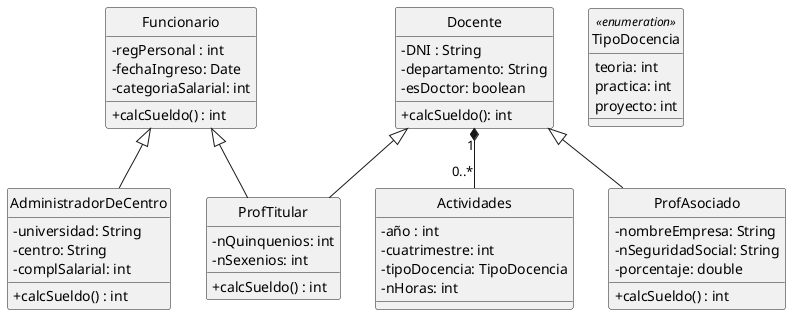 @startuml Diagrama
skinparam classAttributeIconSize 0
hide circle

class Funcionario {
  -regPersonal : int
  -fechaIngreso: Date
  -categoriaSalarial: int
  +calcSueldo() : int
}

class Docente{
  -DNI : String
  -departamento: String
  -esDoctor: boolean
  +calcSueldo(): int
}

class Actividades{
  -año : int
  -cuatrimestre: int
  -tipoDocencia: TipoDocencia
  -nHoras: int
}

class AdministradorDeCentro{
  -universidad: String
  -centro: String
  -complSalarial: int
  +calcSueldo() : int
}
class ProfTitular{
  -nQuinquenios: int
  -nSexenios: int
  +calcSueldo() : int
}

class ProfAsociado{
  -nombreEmpresa: String
  -nSeguridadSocial: String
  -porcentaje: double
  +calcSueldo() : int
}

class TipoDocencia <<enumeration>> {
  teoria: int
  practica: int
  proyecto: int
}

Funcionario <|-- ProfTitular
Funcionario <|-- AdministradorDeCentro
Docente <|-- ProfTitular
Docente <|-- ProfAsociado
Docente "1" *-- "0..*" Actividades

@enduml